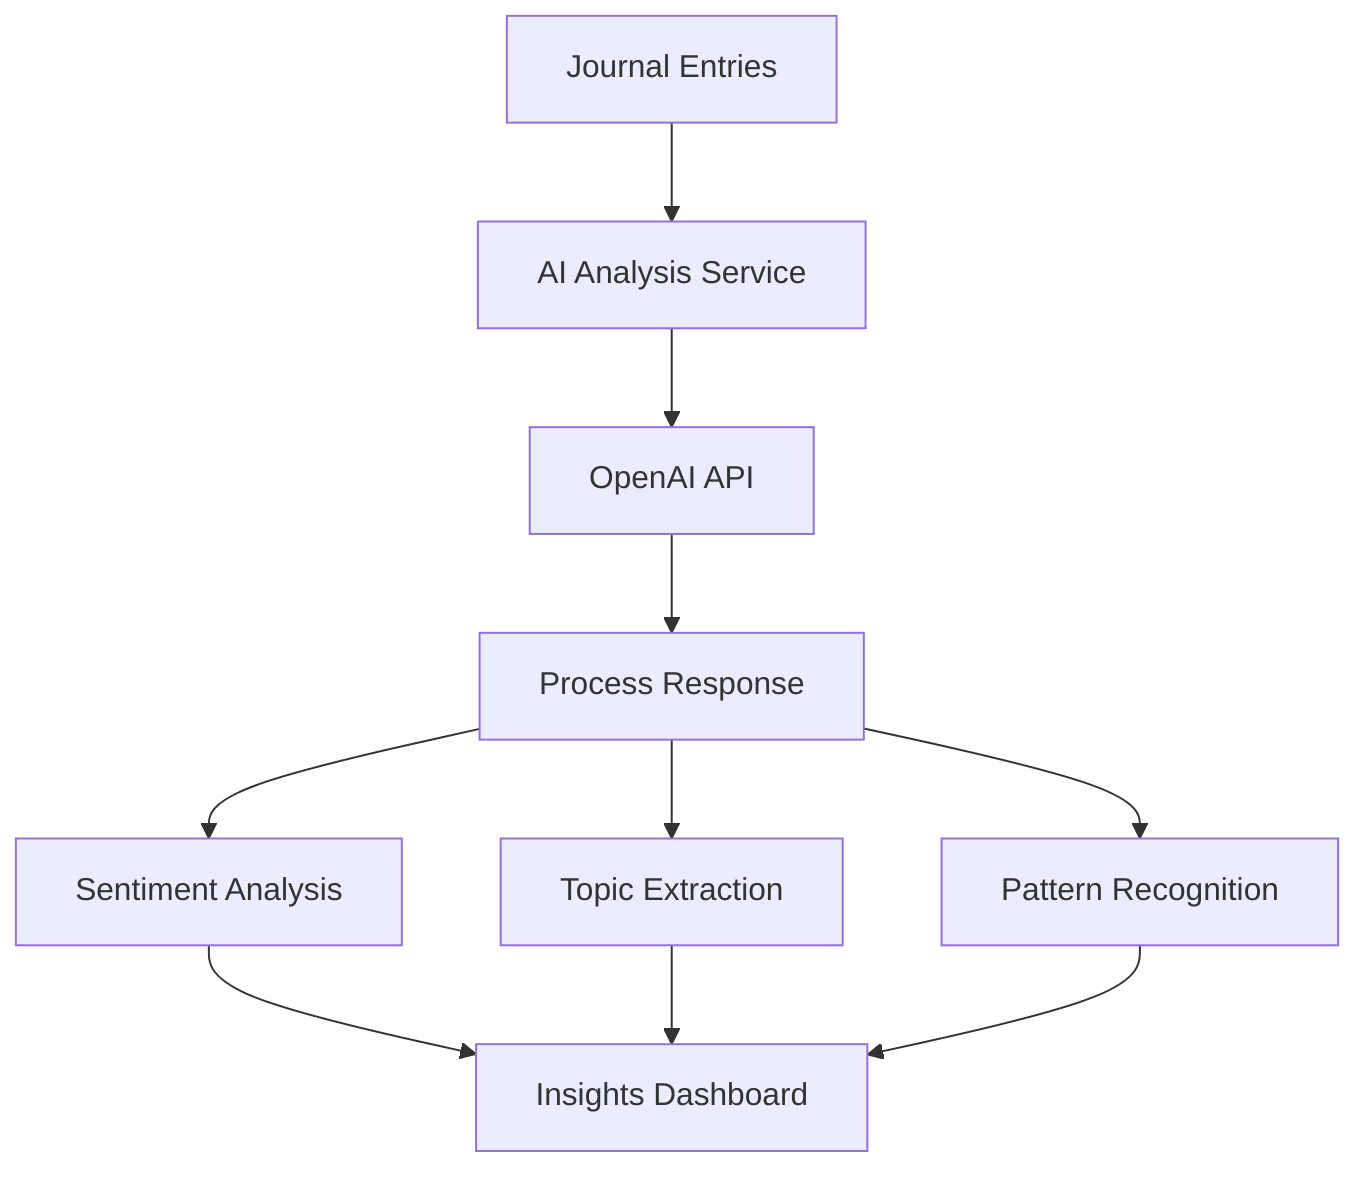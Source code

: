 graph TD
    A[Journal Entries] --> B[AI Analysis Service]
    B --> C[OpenAI API]
    C --> D[Process Response]
    D --> E[Sentiment Analysis]
    D --> F[Topic Extraction]
    D --> G[Pattern Recognition]
    E --> H[Insights Dashboard]
    F --> H
    G --> H